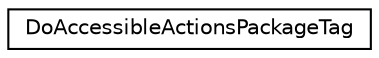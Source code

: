 digraph "类继承关系图"
{
 // LATEX_PDF_SIZE
  edge [fontname="Helvetica",fontsize="10",labelfontname="Helvetica",labelfontsize="10"];
  node [fontname="Helvetica",fontsize="10",shape=record];
  rankdir="LR";
  Node0 [label="DoAccessibleActionsPackageTag",height=0.2,width=0.4,color="black", fillcolor="white", style="filled",URL="$struct_do_accessible_actions_package_tag.html",tooltip=" "];
}
